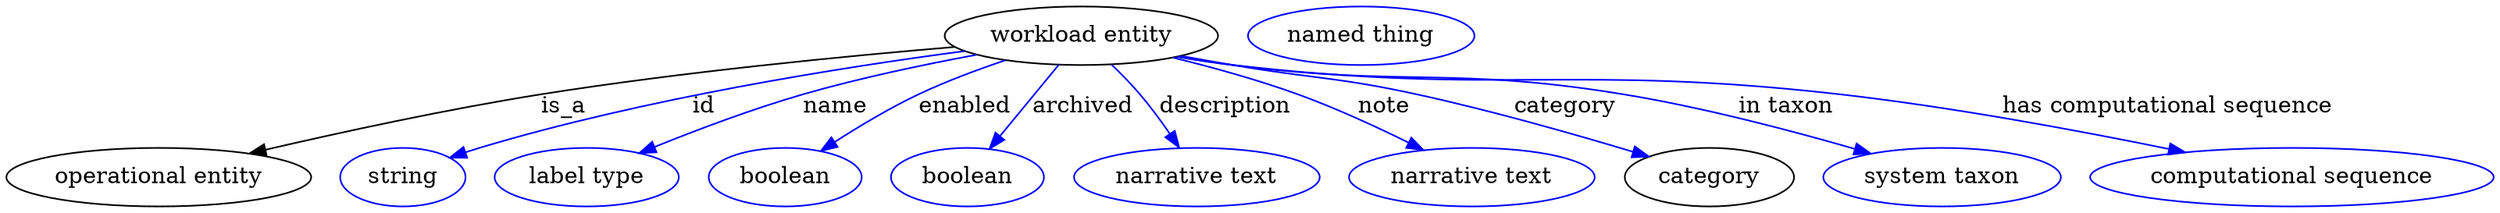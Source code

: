 digraph {
	graph [bb="0,0,1525.7,123"];
	node [label="\N"];
	"workload entity"	 [height=0.5,
		label="workload entity",
		pos="659.59,105",
		width=2.329];
	"operational entity"	 [height=0.5,
		pos="93.592,18",
		width=2.5998];
	"workload entity" -> "operational entity"	 [label=is_a,
		lp="342.59,61.5",
		pos="e,151.21,32.283 580.7,98.774 513.44,92.905 414.32,82.924 328.59,69 271.77,59.771 207.99,45.689 161.22,34.658"];
	id	 [color=blue,
		height=0.5,
		label=string,
		pos="243.59,18",
		width=1.0652];
	"workload entity" -> id	 [color=blue,
		label=id,
		lp="427.59,61.5",
		pos="e,272.72,29.834 585.92,96.32 510.56,86.263 390.67,66.984 290.59,36 287.85,35.152 285.04,34.226 282.23,33.255",
		style=solid];
	name	 [color=blue,
		height=0.5,
		label="label type",
		pos="356.59,18",
		width=1.5707];
	"workload entity" -> name	 [color=blue,
		label=name,
		lp="510.59,61.5",
		pos="e,390.52,32.577 594.4,93.545 562.78,87.372 524.4,78.97 490.59,69 459.79,59.916 426,47.035 400.06,36.491",
		style=solid];
	enabled	 [color=blue,
		height=0.5,
		label=boolean,
		pos="477.59,18",
		width=1.2999];
	"workload entity" -> enabled	 [color=blue,
		label=enabled,
		lp="588.09,61.5",
		pos="e,500.18,33.856 611.95,90.147 595.09,84.295 576.2,77.042 559.59,69 542.06,60.51 523.55,49.22 508.56,39.421",
		style=solid];
	archived	 [color=blue,
		height=0.5,
		label=boolean,
		pos="589.59,18",
		width=1.2999];
	"workload entity" -> archived	 [color=blue,
		label=archived,
		lp="661.09,61.5",
		pos="e,603.6,35.41 645.09,86.974 634.91,74.325 621.16,57.241 609.9,43.24",
		style=solid];
	description	 [color=blue,
		height=0.5,
		label="narrative text",
		pos="729.59,18",
		width=2.0943];
	"workload entity" -> description	 [color=blue,
		label=description,
		lp="748.59,61.5",
		pos="e,719.22,36.148 679.25,87.457 685.12,81.819 691.36,75.377 696.59,69 702.71,61.534 708.68,52.885 713.81,44.855",
		style=solid];
	note	 [color=blue,
		height=0.5,
		label="narrative text",
		pos="898.59,18",
		width=2.0943];
	"workload entity" -> note	 [color=blue,
		label=note,
		lp="845.59,61.5",
		pos="e,868.48,34.52 717.73,91.939 741.56,85.928 769.22,78.099 793.59,69 815.94,60.655 839.95,49.199 859.35,39.258",
		style=solid];
	category	 [height=0.5,
		pos="1043.6,18",
		width=1.4443];
	"workload entity" -> category	 [color=blue,
		label=category,
		lp="954.59,61.5",
		pos="e,1003.9,29.785 720.9,92.681 731.14,90.717 741.66,88.756 751.59,87 802.1,78.074 815.49,79.981 865.59,69 918.37,57.433 930.68,50.979 \
982.59,36 986.36,34.912 990.26,33.779 994.18,32.634",
		style=solid];
	"in taxon"	 [color=blue,
		height=0.5,
		label="system taxon",
		pos="1186.6,18",
		width=2.022];
	"workload entity" -> "in taxon"	 [color=blue,
		label="in taxon",
		lp="1090.6,61.5",
		pos="e,1141.5,32.186 719.3,92.256 730.02,90.272 741.11,88.415 751.59,87 857.16,72.748 885.51,86.483 990.59,69 1038.8,60.975 1092.5,46.618 \
1131.5,35.177",
		style=solid];
	"has computational sequence"	 [color=blue,
		height=0.5,
		label="computational sequence",
		pos="1401.6,18",
		width=3.4483];
	"workload entity" -> "has computational sequence"	 [color=blue,
		label="has computational sequence",
		lp="1326.1,61.5",
		pos="e,1333.4,33.127 718.78,92.111 729.65,90.118 740.93,88.294 751.59,87 915.91,67.056 959.16,87.976 1123.6,69 1191.5,61.162 1267.8,46.749 \
1323.3,35.24",
		style=solid];
	"named thing_category"	 [color=blue,
		height=0.5,
		label="named thing",
		pos="830.59,105",
		width=1.9318];
}
